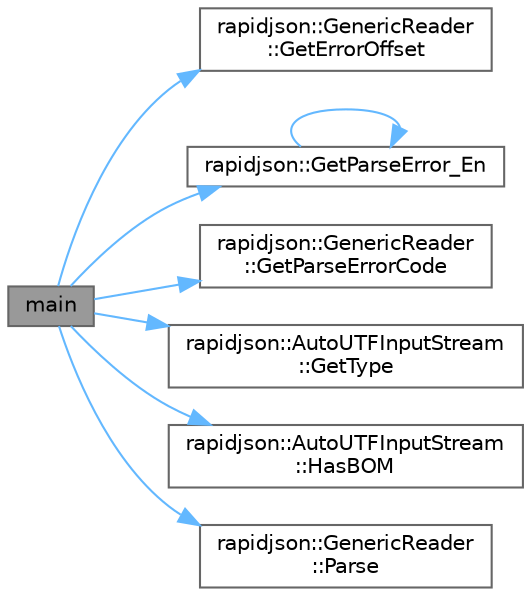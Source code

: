 digraph "main"
{
 // LATEX_PDF_SIZE
  bgcolor="transparent";
  edge [fontname=Helvetica,fontsize=10,labelfontname=Helvetica,labelfontsize=10];
  node [fontname=Helvetica,fontsize=10,shape=box,height=0.2,width=0.4];
  rankdir="LR";
  Node1 [id="Node000001",label="main",height=0.2,width=0.4,color="gray40", fillcolor="grey60", style="filled", fontcolor="black",tooltip=" "];
  Node1 -> Node2 [id="edge1_Node000001_Node000002",color="steelblue1",style="solid",tooltip=" "];
  Node2 [id="Node000002",label="rapidjson::GenericReader\l::GetErrorOffset",height=0.2,width=0.4,color="grey40", fillcolor="white", style="filled",URL="$classrapidjson_1_1_generic_reader.html#ab50019e0a715320f83b7610b83dcef8f",tooltip="Get the position of last parsing error in input, 0 otherwise."];
  Node1 -> Node3 [id="edge2_Node000001_Node000003",color="steelblue1",style="solid",tooltip=" "];
  Node3 [id="Node000003",label="rapidjson::GetParseError_En",height=0.2,width=0.4,color="grey40", fillcolor="white", style="filled",URL="$group___r_a_p_i_d_j_s_o_n___e_r_r_o_r_s.html#gabdd16dafa25c46c240b995135fd66265",tooltip="Maps error code of parsing into error message."];
  Node3 -> Node3 [id="edge3_Node000003_Node000003",color="steelblue1",style="solid",tooltip=" "];
  Node1 -> Node4 [id="edge4_Node000001_Node000004",color="steelblue1",style="solid",tooltip=" "];
  Node4 [id="Node000004",label="rapidjson::GenericReader\l::GetParseErrorCode",height=0.2,width=0.4,color="grey40", fillcolor="white", style="filled",URL="$classrapidjson_1_1_generic_reader.html#a042c621cf745c5ed3a6f5ff9418dd05e",tooltip="Get the ParseErrorCode of last parsing."];
  Node1 -> Node5 [id="edge5_Node000001_Node000005",color="steelblue1",style="solid",tooltip=" "];
  Node5 [id="Node000005",label="rapidjson::AutoUTFInputStream\l::GetType",height=0.2,width=0.4,color="grey40", fillcolor="white", style="filled",URL="$classrapidjson_1_1_auto_u_t_f_input_stream.html#a3666311c98787d9ed61b9fed2f3ac983",tooltip=" "];
  Node1 -> Node6 [id="edge6_Node000001_Node000006",color="steelblue1",style="solid",tooltip=" "];
  Node6 [id="Node000006",label="rapidjson::AutoUTFInputStream\l::HasBOM",height=0.2,width=0.4,color="grey40", fillcolor="white", style="filled",URL="$classrapidjson_1_1_auto_u_t_f_input_stream.html#a9934b27779fad9e36e6a85cbbaf21877",tooltip=" "];
  Node1 -> Node7 [id="edge7_Node000001_Node000007",color="steelblue1",style="solid",tooltip=" "];
  Node7 [id="Node000007",label="rapidjson::GenericReader\l::Parse",height=0.2,width=0.4,color="grey40", fillcolor="white", style="filled",URL="$classrapidjson_1_1_generic_reader.html#ac9c540b77de19661f6f45e04b9b0937b",tooltip="Parse JSON text."];
}
